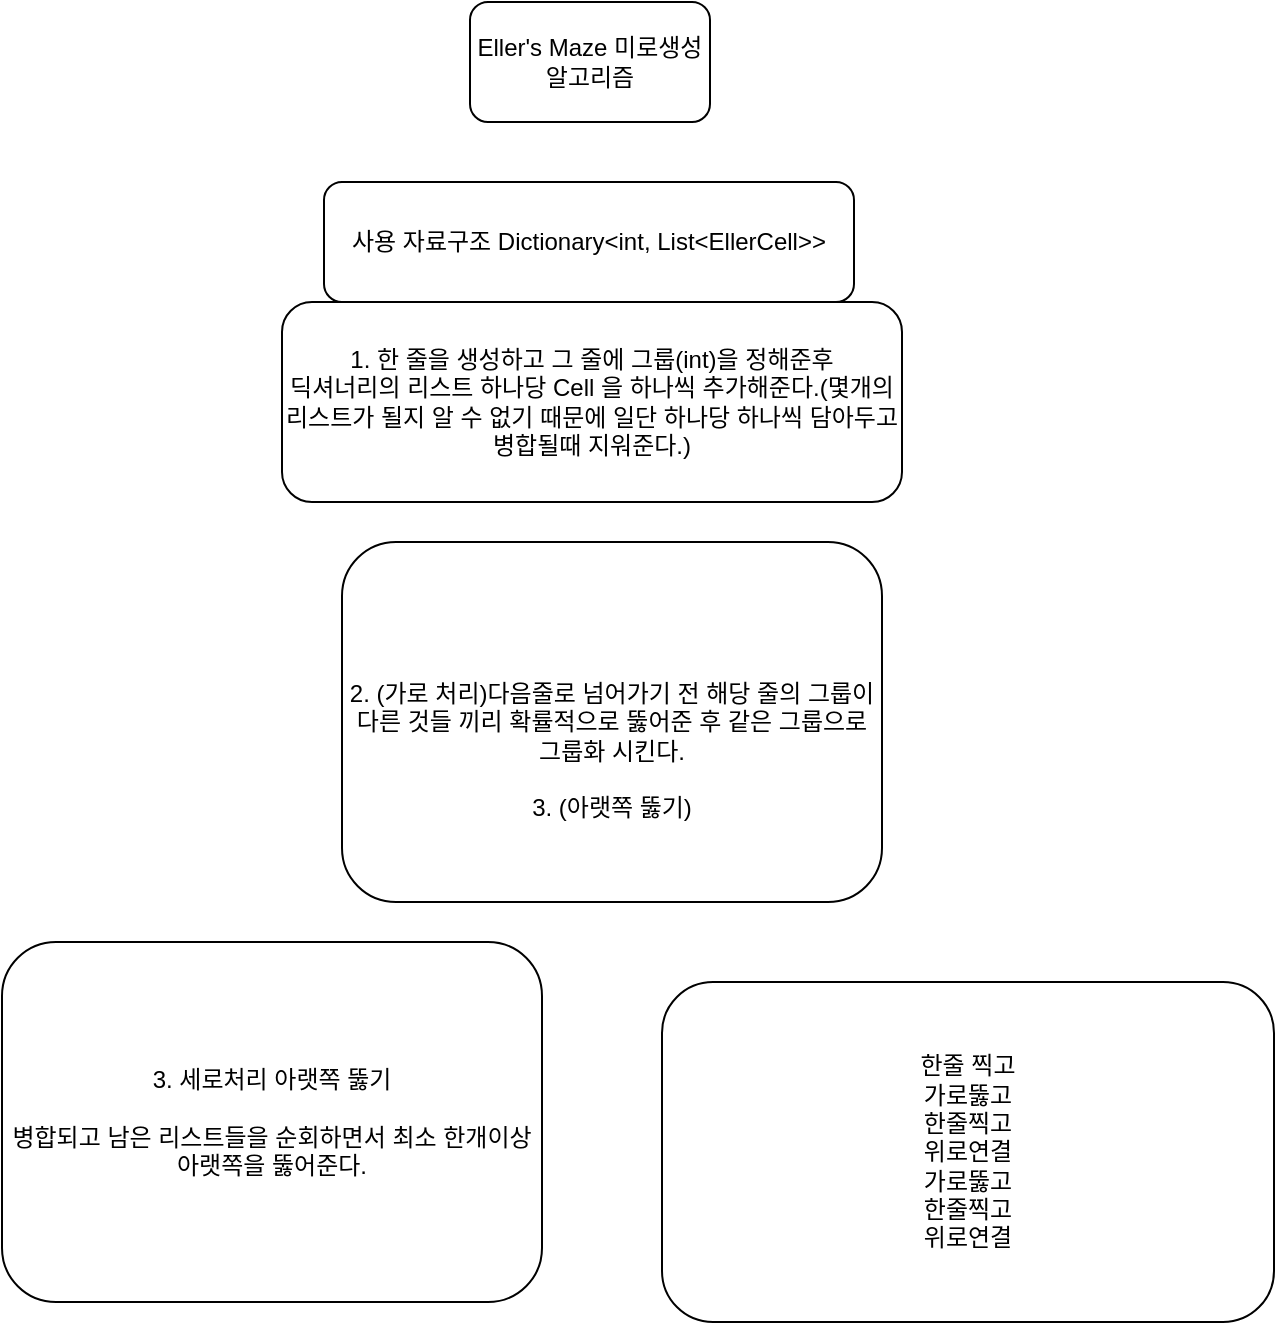 <mxfile version="22.0.2" type="device">
  <diagram name="페이지-1" id="aOsELoSLb_OyB8kR_ud3">
    <mxGraphModel dx="1418" dy="828" grid="1" gridSize="10" guides="1" tooltips="1" connect="1" arrows="1" fold="1" page="1" pageScale="1" pageWidth="827" pageHeight="1169" math="0" shadow="0">
      <root>
        <mxCell id="0" />
        <mxCell id="1" parent="0" />
        <mxCell id="jq-CzXUcHKbm-_jxgnKp-1" value="Eller&#39;s Maze 미로생성 알고리즘" style="rounded=1;whiteSpace=wrap;html=1;" vertex="1" parent="1">
          <mxGeometry x="354" y="110" width="120" height="60" as="geometry" />
        </mxCell>
        <mxCell id="jq-CzXUcHKbm-_jxgnKp-2" value="&lt;br&gt;&lt;br&gt;2. (가로 처리)다음줄로 넘어가기 전 해당 줄의 그룹이 다른 것들 끼리 확률적으로 뚫어준 후 같은 그룹으로 그룹화 시킨다.&lt;br&gt;&lt;br&gt;3. (아랫쪽 뚫기)" style="rounded=1;whiteSpace=wrap;html=1;" vertex="1" parent="1">
          <mxGeometry x="290" y="380" width="270" height="180" as="geometry" />
        </mxCell>
        <mxCell id="jq-CzXUcHKbm-_jxgnKp-3" value="사용 자료구조 Dictionary&amp;lt;int, List&amp;lt;EllerCell&amp;gt;&amp;gt;" style="rounded=1;whiteSpace=wrap;html=1;" vertex="1" parent="1">
          <mxGeometry x="281" y="200" width="265" height="60" as="geometry" />
        </mxCell>
        <mxCell id="jq-CzXUcHKbm-_jxgnKp-4" value="1. 한 줄을 생성하고 그 줄에 그룹(int)을 정해준후&lt;br&gt;딕셔너리의 리스트 하나당 Cell 을 하나씩 추가해준다.(몇개의 리스트가 될지 알 수 없기 때문에 일단 하나당 하나씩 담아두고 병합될때 지워준다.)" style="rounded=1;whiteSpace=wrap;html=1;" vertex="1" parent="1">
          <mxGeometry x="260" y="260" width="310" height="100" as="geometry" />
        </mxCell>
        <mxCell id="jq-CzXUcHKbm-_jxgnKp-5" value="3. 세로처리 아랫쪽 뚫기&lt;br&gt;&lt;br&gt;병합되고 남은 리스트들을 순회하면서 최소 한개이상 아랫쪽을 뚫어준다." style="rounded=1;whiteSpace=wrap;html=1;" vertex="1" parent="1">
          <mxGeometry x="120" y="580" width="270" height="180" as="geometry" />
        </mxCell>
        <mxCell id="jq-CzXUcHKbm-_jxgnKp-6" value="한줄 찍고&lt;br&gt;가로뚫고&lt;br&gt;한줄찍고&lt;br&gt;위로연결&lt;br&gt;가로뚫고&lt;br&gt;한줄찍고&lt;br&gt;위로연결" style="rounded=1;whiteSpace=wrap;html=1;" vertex="1" parent="1">
          <mxGeometry x="450" y="600" width="306" height="170" as="geometry" />
        </mxCell>
      </root>
    </mxGraphModel>
  </diagram>
</mxfile>
